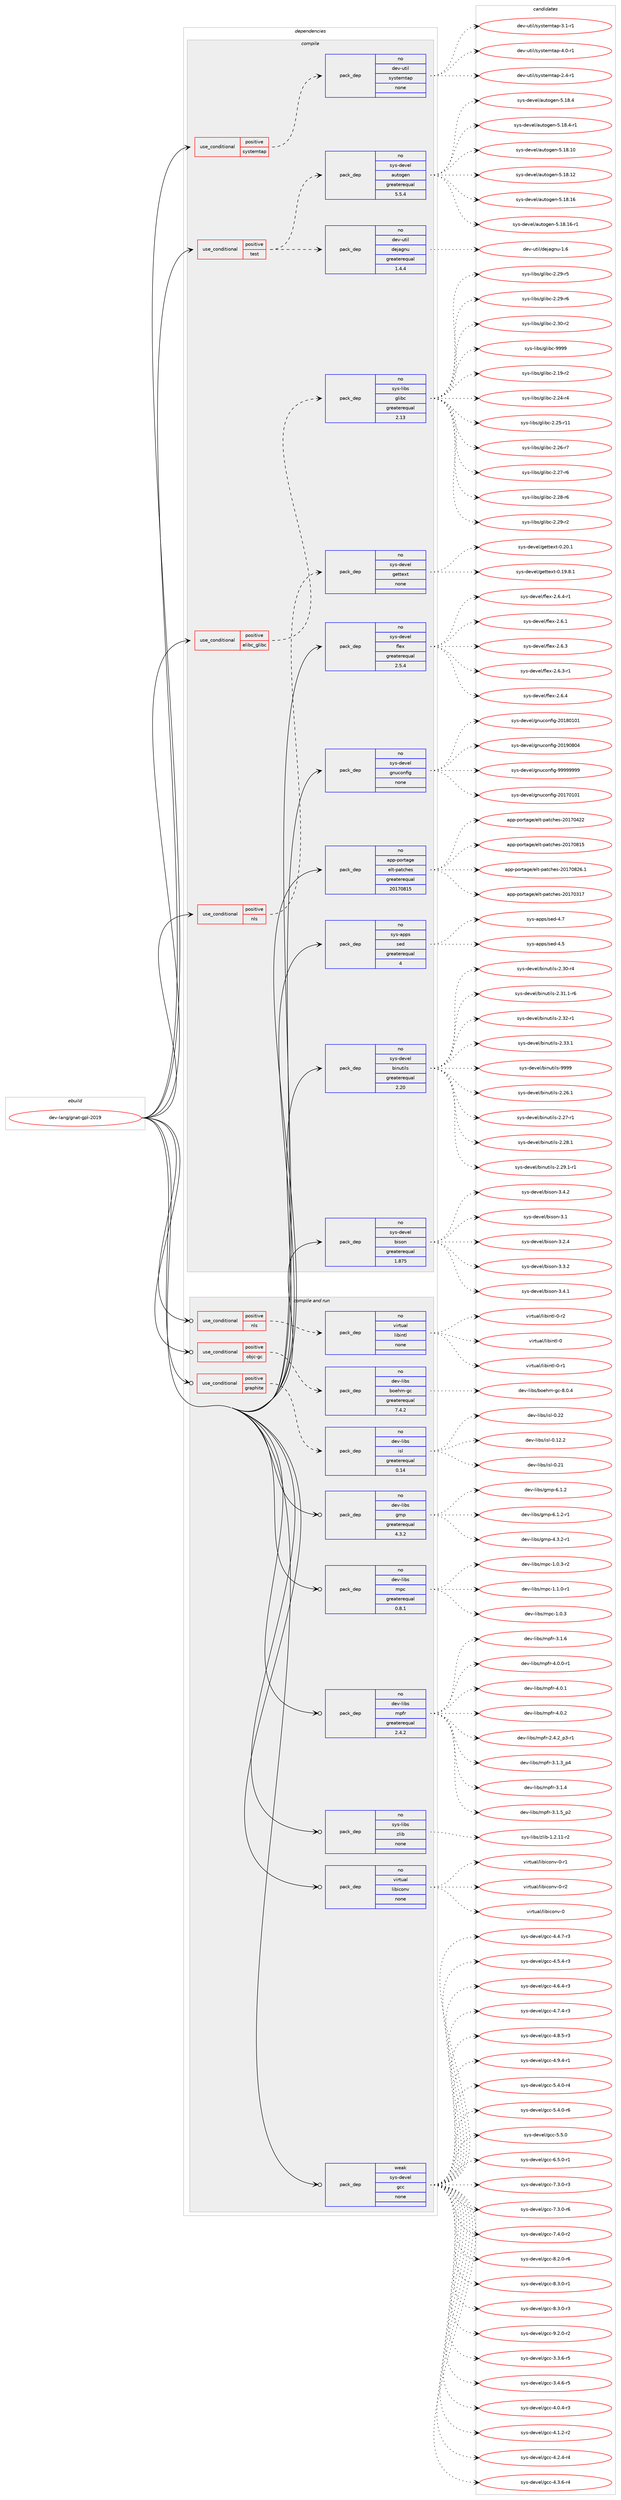 digraph prolog {

# *************
# Graph options
# *************

newrank=true;
concentrate=true;
compound=true;
graph [rankdir=LR,fontname=Helvetica,fontsize=10,ranksep=1.5];#, ranksep=2.5, nodesep=0.2];
edge  [arrowhead=vee];
node  [fontname=Helvetica,fontsize=10];

# **********
# The ebuild
# **********

subgraph cluster_leftcol {
color=gray;
rank=same;
label=<<i>ebuild</i>>;
id [label="dev-lang/gnat-gpl-2019", color=red, width=4, href="../dev-lang/gnat-gpl-2019.svg"];
}

# ****************
# The dependencies
# ****************

subgraph cluster_midcol {
color=gray;
label=<<i>dependencies</i>>;
subgraph cluster_compile {
fillcolor="#eeeeee";
style=filled;
label=<<i>compile</i>>;
subgraph cond129808 {
dependency558229 [label=<<TABLE BORDER="0" CELLBORDER="1" CELLSPACING="0" CELLPADDING="4"><TR><TD ROWSPAN="3" CELLPADDING="10">use_conditional</TD></TR><TR><TD>positive</TD></TR><TR><TD>elibc_glibc</TD></TR></TABLE>>, shape=none, color=red];
subgraph pack417208 {
dependency558230 [label=<<TABLE BORDER="0" CELLBORDER="1" CELLSPACING="0" CELLPADDING="4" WIDTH="220"><TR><TD ROWSPAN="6" CELLPADDING="30">pack_dep</TD></TR><TR><TD WIDTH="110">no</TD></TR><TR><TD>sys-libs</TD></TR><TR><TD>glibc</TD></TR><TR><TD>greaterequal</TD></TR><TR><TD>2.13</TD></TR></TABLE>>, shape=none, color=blue];
}
dependency558229:e -> dependency558230:w [weight=20,style="dashed",arrowhead="vee"];
}
id:e -> dependency558229:w [weight=20,style="solid",arrowhead="vee"];
subgraph cond129809 {
dependency558231 [label=<<TABLE BORDER="0" CELLBORDER="1" CELLSPACING="0" CELLPADDING="4"><TR><TD ROWSPAN="3" CELLPADDING="10">use_conditional</TD></TR><TR><TD>positive</TD></TR><TR><TD>nls</TD></TR></TABLE>>, shape=none, color=red];
subgraph pack417209 {
dependency558232 [label=<<TABLE BORDER="0" CELLBORDER="1" CELLSPACING="0" CELLPADDING="4" WIDTH="220"><TR><TD ROWSPAN="6" CELLPADDING="30">pack_dep</TD></TR><TR><TD WIDTH="110">no</TD></TR><TR><TD>sys-devel</TD></TR><TR><TD>gettext</TD></TR><TR><TD>none</TD></TR><TR><TD></TD></TR></TABLE>>, shape=none, color=blue];
}
dependency558231:e -> dependency558232:w [weight=20,style="dashed",arrowhead="vee"];
}
id:e -> dependency558231:w [weight=20,style="solid",arrowhead="vee"];
subgraph cond129810 {
dependency558233 [label=<<TABLE BORDER="0" CELLBORDER="1" CELLSPACING="0" CELLPADDING="4"><TR><TD ROWSPAN="3" CELLPADDING="10">use_conditional</TD></TR><TR><TD>positive</TD></TR><TR><TD>systemtap</TD></TR></TABLE>>, shape=none, color=red];
subgraph pack417210 {
dependency558234 [label=<<TABLE BORDER="0" CELLBORDER="1" CELLSPACING="0" CELLPADDING="4" WIDTH="220"><TR><TD ROWSPAN="6" CELLPADDING="30">pack_dep</TD></TR><TR><TD WIDTH="110">no</TD></TR><TR><TD>dev-util</TD></TR><TR><TD>systemtap</TD></TR><TR><TD>none</TD></TR><TR><TD></TD></TR></TABLE>>, shape=none, color=blue];
}
dependency558233:e -> dependency558234:w [weight=20,style="dashed",arrowhead="vee"];
}
id:e -> dependency558233:w [weight=20,style="solid",arrowhead="vee"];
subgraph cond129811 {
dependency558235 [label=<<TABLE BORDER="0" CELLBORDER="1" CELLSPACING="0" CELLPADDING="4"><TR><TD ROWSPAN="3" CELLPADDING="10">use_conditional</TD></TR><TR><TD>positive</TD></TR><TR><TD>test</TD></TR></TABLE>>, shape=none, color=red];
subgraph pack417211 {
dependency558236 [label=<<TABLE BORDER="0" CELLBORDER="1" CELLSPACING="0" CELLPADDING="4" WIDTH="220"><TR><TD ROWSPAN="6" CELLPADDING="30">pack_dep</TD></TR><TR><TD WIDTH="110">no</TD></TR><TR><TD>dev-util</TD></TR><TR><TD>dejagnu</TD></TR><TR><TD>greaterequal</TD></TR><TR><TD>1.4.4</TD></TR></TABLE>>, shape=none, color=blue];
}
dependency558235:e -> dependency558236:w [weight=20,style="dashed",arrowhead="vee"];
subgraph pack417212 {
dependency558237 [label=<<TABLE BORDER="0" CELLBORDER="1" CELLSPACING="0" CELLPADDING="4" WIDTH="220"><TR><TD ROWSPAN="6" CELLPADDING="30">pack_dep</TD></TR><TR><TD WIDTH="110">no</TD></TR><TR><TD>sys-devel</TD></TR><TR><TD>autogen</TD></TR><TR><TD>greaterequal</TD></TR><TR><TD>5.5.4</TD></TR></TABLE>>, shape=none, color=blue];
}
dependency558235:e -> dependency558237:w [weight=20,style="dashed",arrowhead="vee"];
}
id:e -> dependency558235:w [weight=20,style="solid",arrowhead="vee"];
subgraph pack417213 {
dependency558238 [label=<<TABLE BORDER="0" CELLBORDER="1" CELLSPACING="0" CELLPADDING="4" WIDTH="220"><TR><TD ROWSPAN="6" CELLPADDING="30">pack_dep</TD></TR><TR><TD WIDTH="110">no</TD></TR><TR><TD>app-portage</TD></TR><TR><TD>elt-patches</TD></TR><TR><TD>greaterequal</TD></TR><TR><TD>20170815</TD></TR></TABLE>>, shape=none, color=blue];
}
id:e -> dependency558238:w [weight=20,style="solid",arrowhead="vee"];
subgraph pack417214 {
dependency558239 [label=<<TABLE BORDER="0" CELLBORDER="1" CELLSPACING="0" CELLPADDING="4" WIDTH="220"><TR><TD ROWSPAN="6" CELLPADDING="30">pack_dep</TD></TR><TR><TD WIDTH="110">no</TD></TR><TR><TD>sys-apps</TD></TR><TR><TD>sed</TD></TR><TR><TD>greaterequal</TD></TR><TR><TD>4</TD></TR></TABLE>>, shape=none, color=blue];
}
id:e -> dependency558239:w [weight=20,style="solid",arrowhead="vee"];
subgraph pack417215 {
dependency558240 [label=<<TABLE BORDER="0" CELLBORDER="1" CELLSPACING="0" CELLPADDING="4" WIDTH="220"><TR><TD ROWSPAN="6" CELLPADDING="30">pack_dep</TD></TR><TR><TD WIDTH="110">no</TD></TR><TR><TD>sys-devel</TD></TR><TR><TD>binutils</TD></TR><TR><TD>greaterequal</TD></TR><TR><TD>2.20</TD></TR></TABLE>>, shape=none, color=blue];
}
id:e -> dependency558240:w [weight=20,style="solid",arrowhead="vee"];
subgraph pack417216 {
dependency558241 [label=<<TABLE BORDER="0" CELLBORDER="1" CELLSPACING="0" CELLPADDING="4" WIDTH="220"><TR><TD ROWSPAN="6" CELLPADDING="30">pack_dep</TD></TR><TR><TD WIDTH="110">no</TD></TR><TR><TD>sys-devel</TD></TR><TR><TD>bison</TD></TR><TR><TD>greaterequal</TD></TR><TR><TD>1.875</TD></TR></TABLE>>, shape=none, color=blue];
}
id:e -> dependency558241:w [weight=20,style="solid",arrowhead="vee"];
subgraph pack417217 {
dependency558242 [label=<<TABLE BORDER="0" CELLBORDER="1" CELLSPACING="0" CELLPADDING="4" WIDTH="220"><TR><TD ROWSPAN="6" CELLPADDING="30">pack_dep</TD></TR><TR><TD WIDTH="110">no</TD></TR><TR><TD>sys-devel</TD></TR><TR><TD>flex</TD></TR><TR><TD>greaterequal</TD></TR><TR><TD>2.5.4</TD></TR></TABLE>>, shape=none, color=blue];
}
id:e -> dependency558242:w [weight=20,style="solid",arrowhead="vee"];
subgraph pack417218 {
dependency558243 [label=<<TABLE BORDER="0" CELLBORDER="1" CELLSPACING="0" CELLPADDING="4" WIDTH="220"><TR><TD ROWSPAN="6" CELLPADDING="30">pack_dep</TD></TR><TR><TD WIDTH="110">no</TD></TR><TR><TD>sys-devel</TD></TR><TR><TD>gnuconfig</TD></TR><TR><TD>none</TD></TR><TR><TD></TD></TR></TABLE>>, shape=none, color=blue];
}
id:e -> dependency558243:w [weight=20,style="solid",arrowhead="vee"];
}
subgraph cluster_compileandrun {
fillcolor="#eeeeee";
style=filled;
label=<<i>compile and run</i>>;
subgraph cond129812 {
dependency558244 [label=<<TABLE BORDER="0" CELLBORDER="1" CELLSPACING="0" CELLPADDING="4"><TR><TD ROWSPAN="3" CELLPADDING="10">use_conditional</TD></TR><TR><TD>positive</TD></TR><TR><TD>graphite</TD></TR></TABLE>>, shape=none, color=red];
subgraph pack417219 {
dependency558245 [label=<<TABLE BORDER="0" CELLBORDER="1" CELLSPACING="0" CELLPADDING="4" WIDTH="220"><TR><TD ROWSPAN="6" CELLPADDING="30">pack_dep</TD></TR><TR><TD WIDTH="110">no</TD></TR><TR><TD>dev-libs</TD></TR><TR><TD>isl</TD></TR><TR><TD>greaterequal</TD></TR><TR><TD>0.14</TD></TR></TABLE>>, shape=none, color=blue];
}
dependency558244:e -> dependency558245:w [weight=20,style="dashed",arrowhead="vee"];
}
id:e -> dependency558244:w [weight=20,style="solid",arrowhead="odotvee"];
subgraph cond129813 {
dependency558246 [label=<<TABLE BORDER="0" CELLBORDER="1" CELLSPACING="0" CELLPADDING="4"><TR><TD ROWSPAN="3" CELLPADDING="10">use_conditional</TD></TR><TR><TD>positive</TD></TR><TR><TD>nls</TD></TR></TABLE>>, shape=none, color=red];
subgraph pack417220 {
dependency558247 [label=<<TABLE BORDER="0" CELLBORDER="1" CELLSPACING="0" CELLPADDING="4" WIDTH="220"><TR><TD ROWSPAN="6" CELLPADDING="30">pack_dep</TD></TR><TR><TD WIDTH="110">no</TD></TR><TR><TD>virtual</TD></TR><TR><TD>libintl</TD></TR><TR><TD>none</TD></TR><TR><TD></TD></TR></TABLE>>, shape=none, color=blue];
}
dependency558246:e -> dependency558247:w [weight=20,style="dashed",arrowhead="vee"];
}
id:e -> dependency558246:w [weight=20,style="solid",arrowhead="odotvee"];
subgraph cond129814 {
dependency558248 [label=<<TABLE BORDER="0" CELLBORDER="1" CELLSPACING="0" CELLPADDING="4"><TR><TD ROWSPAN="3" CELLPADDING="10">use_conditional</TD></TR><TR><TD>positive</TD></TR><TR><TD>objc-gc</TD></TR></TABLE>>, shape=none, color=red];
subgraph pack417221 {
dependency558249 [label=<<TABLE BORDER="0" CELLBORDER="1" CELLSPACING="0" CELLPADDING="4" WIDTH="220"><TR><TD ROWSPAN="6" CELLPADDING="30">pack_dep</TD></TR><TR><TD WIDTH="110">no</TD></TR><TR><TD>dev-libs</TD></TR><TR><TD>boehm-gc</TD></TR><TR><TD>greaterequal</TD></TR><TR><TD>7.4.2</TD></TR></TABLE>>, shape=none, color=blue];
}
dependency558248:e -> dependency558249:w [weight=20,style="dashed",arrowhead="vee"];
}
id:e -> dependency558248:w [weight=20,style="solid",arrowhead="odotvee"];
subgraph pack417222 {
dependency558250 [label=<<TABLE BORDER="0" CELLBORDER="1" CELLSPACING="0" CELLPADDING="4" WIDTH="220"><TR><TD ROWSPAN="6" CELLPADDING="30">pack_dep</TD></TR><TR><TD WIDTH="110">no</TD></TR><TR><TD>dev-libs</TD></TR><TR><TD>gmp</TD></TR><TR><TD>greaterequal</TD></TR><TR><TD>4.3.2</TD></TR></TABLE>>, shape=none, color=blue];
}
id:e -> dependency558250:w [weight=20,style="solid",arrowhead="odotvee"];
subgraph pack417223 {
dependency558251 [label=<<TABLE BORDER="0" CELLBORDER="1" CELLSPACING="0" CELLPADDING="4" WIDTH="220"><TR><TD ROWSPAN="6" CELLPADDING="30">pack_dep</TD></TR><TR><TD WIDTH="110">no</TD></TR><TR><TD>dev-libs</TD></TR><TR><TD>mpc</TD></TR><TR><TD>greaterequal</TD></TR><TR><TD>0.8.1</TD></TR></TABLE>>, shape=none, color=blue];
}
id:e -> dependency558251:w [weight=20,style="solid",arrowhead="odotvee"];
subgraph pack417224 {
dependency558252 [label=<<TABLE BORDER="0" CELLBORDER="1" CELLSPACING="0" CELLPADDING="4" WIDTH="220"><TR><TD ROWSPAN="6" CELLPADDING="30">pack_dep</TD></TR><TR><TD WIDTH="110">no</TD></TR><TR><TD>dev-libs</TD></TR><TR><TD>mpfr</TD></TR><TR><TD>greaterequal</TD></TR><TR><TD>2.4.2</TD></TR></TABLE>>, shape=none, color=blue];
}
id:e -> dependency558252:w [weight=20,style="solid",arrowhead="odotvee"];
subgraph pack417225 {
dependency558253 [label=<<TABLE BORDER="0" CELLBORDER="1" CELLSPACING="0" CELLPADDING="4" WIDTH="220"><TR><TD ROWSPAN="6" CELLPADDING="30">pack_dep</TD></TR><TR><TD WIDTH="110">no</TD></TR><TR><TD>sys-libs</TD></TR><TR><TD>zlib</TD></TR><TR><TD>none</TD></TR><TR><TD></TD></TR></TABLE>>, shape=none, color=blue];
}
id:e -> dependency558253:w [weight=20,style="solid",arrowhead="odotvee"];
subgraph pack417226 {
dependency558254 [label=<<TABLE BORDER="0" CELLBORDER="1" CELLSPACING="0" CELLPADDING="4" WIDTH="220"><TR><TD ROWSPAN="6" CELLPADDING="30">pack_dep</TD></TR><TR><TD WIDTH="110">no</TD></TR><TR><TD>virtual</TD></TR><TR><TD>libiconv</TD></TR><TR><TD>none</TD></TR><TR><TD></TD></TR></TABLE>>, shape=none, color=blue];
}
id:e -> dependency558254:w [weight=20,style="solid",arrowhead="odotvee"];
subgraph pack417227 {
dependency558255 [label=<<TABLE BORDER="0" CELLBORDER="1" CELLSPACING="0" CELLPADDING="4" WIDTH="220"><TR><TD ROWSPAN="6" CELLPADDING="30">pack_dep</TD></TR><TR><TD WIDTH="110">weak</TD></TR><TR><TD>sys-devel</TD></TR><TR><TD>gcc</TD></TR><TR><TD>none</TD></TR><TR><TD></TD></TR></TABLE>>, shape=none, color=blue];
}
id:e -> dependency558255:w [weight=20,style="solid",arrowhead="odotvee"];
}
subgraph cluster_run {
fillcolor="#eeeeee";
style=filled;
label=<<i>run</i>>;
}
}

# **************
# The candidates
# **************

subgraph cluster_choices {
rank=same;
color=gray;
label=<<i>candidates</i>>;

subgraph choice417208 {
color=black;
nodesep=1;
choice115121115451081059811547103108105989945504649574511450 [label="sys-libs/glibc-2.19-r2", color=red, width=4,href="../sys-libs/glibc-2.19-r2.svg"];
choice115121115451081059811547103108105989945504650524511452 [label="sys-libs/glibc-2.24-r4", color=red, width=4,href="../sys-libs/glibc-2.24-r4.svg"];
choice11512111545108105981154710310810598994550465053451144949 [label="sys-libs/glibc-2.25-r11", color=red, width=4,href="../sys-libs/glibc-2.25-r11.svg"];
choice115121115451081059811547103108105989945504650544511455 [label="sys-libs/glibc-2.26-r7", color=red, width=4,href="../sys-libs/glibc-2.26-r7.svg"];
choice115121115451081059811547103108105989945504650554511454 [label="sys-libs/glibc-2.27-r6", color=red, width=4,href="../sys-libs/glibc-2.27-r6.svg"];
choice115121115451081059811547103108105989945504650564511454 [label="sys-libs/glibc-2.28-r6", color=red, width=4,href="../sys-libs/glibc-2.28-r6.svg"];
choice115121115451081059811547103108105989945504650574511450 [label="sys-libs/glibc-2.29-r2", color=red, width=4,href="../sys-libs/glibc-2.29-r2.svg"];
choice115121115451081059811547103108105989945504650574511453 [label="sys-libs/glibc-2.29-r5", color=red, width=4,href="../sys-libs/glibc-2.29-r5.svg"];
choice115121115451081059811547103108105989945504650574511454 [label="sys-libs/glibc-2.29-r6", color=red, width=4,href="../sys-libs/glibc-2.29-r6.svg"];
choice115121115451081059811547103108105989945504651484511450 [label="sys-libs/glibc-2.30-r2", color=red, width=4,href="../sys-libs/glibc-2.30-r2.svg"];
choice11512111545108105981154710310810598994557575757 [label="sys-libs/glibc-9999", color=red, width=4,href="../sys-libs/glibc-9999.svg"];
dependency558230:e -> choice115121115451081059811547103108105989945504649574511450:w [style=dotted,weight="100"];
dependency558230:e -> choice115121115451081059811547103108105989945504650524511452:w [style=dotted,weight="100"];
dependency558230:e -> choice11512111545108105981154710310810598994550465053451144949:w [style=dotted,weight="100"];
dependency558230:e -> choice115121115451081059811547103108105989945504650544511455:w [style=dotted,weight="100"];
dependency558230:e -> choice115121115451081059811547103108105989945504650554511454:w [style=dotted,weight="100"];
dependency558230:e -> choice115121115451081059811547103108105989945504650564511454:w [style=dotted,weight="100"];
dependency558230:e -> choice115121115451081059811547103108105989945504650574511450:w [style=dotted,weight="100"];
dependency558230:e -> choice115121115451081059811547103108105989945504650574511453:w [style=dotted,weight="100"];
dependency558230:e -> choice115121115451081059811547103108105989945504650574511454:w [style=dotted,weight="100"];
dependency558230:e -> choice115121115451081059811547103108105989945504651484511450:w [style=dotted,weight="100"];
dependency558230:e -> choice11512111545108105981154710310810598994557575757:w [style=dotted,weight="100"];
}
subgraph choice417209 {
color=black;
nodesep=1;
choice1151211154510010111810110847103101116116101120116454846495746564649 [label="sys-devel/gettext-0.19.8.1", color=red, width=4,href="../sys-devel/gettext-0.19.8.1.svg"];
choice115121115451001011181011084710310111611610112011645484650484649 [label="sys-devel/gettext-0.20.1", color=red, width=4,href="../sys-devel/gettext-0.20.1.svg"];
dependency558232:e -> choice1151211154510010111810110847103101116116101120116454846495746564649:w [style=dotted,weight="100"];
dependency558232:e -> choice115121115451001011181011084710310111611610112011645484650484649:w [style=dotted,weight="100"];
}
subgraph choice417210 {
color=black;
nodesep=1;
choice100101118451171161051084711512111511610110911697112455046524511449 [label="dev-util/systemtap-2.4-r1", color=red, width=4,href="../dev-util/systemtap-2.4-r1.svg"];
choice100101118451171161051084711512111511610110911697112455146494511449 [label="dev-util/systemtap-3.1-r1", color=red, width=4,href="../dev-util/systemtap-3.1-r1.svg"];
choice100101118451171161051084711512111511610110911697112455246484511449 [label="dev-util/systemtap-4.0-r1", color=red, width=4,href="../dev-util/systemtap-4.0-r1.svg"];
dependency558234:e -> choice100101118451171161051084711512111511610110911697112455046524511449:w [style=dotted,weight="100"];
dependency558234:e -> choice100101118451171161051084711512111511610110911697112455146494511449:w [style=dotted,weight="100"];
dependency558234:e -> choice100101118451171161051084711512111511610110911697112455246484511449:w [style=dotted,weight="100"];
}
subgraph choice417211 {
color=black;
nodesep=1;
choice10010111845117116105108471001011069710311011745494654 [label="dev-util/dejagnu-1.6", color=red, width=4,href="../dev-util/dejagnu-1.6.svg"];
dependency558236:e -> choice10010111845117116105108471001011069710311011745494654:w [style=dotted,weight="100"];
}
subgraph choice417212 {
color=black;
nodesep=1;
choice1151211154510010111810110847971171161111031011104553464956464948 [label="sys-devel/autogen-5.18.10", color=red, width=4,href="../sys-devel/autogen-5.18.10.svg"];
choice1151211154510010111810110847971171161111031011104553464956464950 [label="sys-devel/autogen-5.18.12", color=red, width=4,href="../sys-devel/autogen-5.18.12.svg"];
choice1151211154510010111810110847971171161111031011104553464956464954 [label="sys-devel/autogen-5.18.16", color=red, width=4,href="../sys-devel/autogen-5.18.16.svg"];
choice11512111545100101118101108479711711611110310111045534649564649544511449 [label="sys-devel/autogen-5.18.16-r1", color=red, width=4,href="../sys-devel/autogen-5.18.16-r1.svg"];
choice11512111545100101118101108479711711611110310111045534649564652 [label="sys-devel/autogen-5.18.4", color=red, width=4,href="../sys-devel/autogen-5.18.4.svg"];
choice115121115451001011181011084797117116111103101110455346495646524511449 [label="sys-devel/autogen-5.18.4-r1", color=red, width=4,href="../sys-devel/autogen-5.18.4-r1.svg"];
dependency558237:e -> choice1151211154510010111810110847971171161111031011104553464956464948:w [style=dotted,weight="100"];
dependency558237:e -> choice1151211154510010111810110847971171161111031011104553464956464950:w [style=dotted,weight="100"];
dependency558237:e -> choice1151211154510010111810110847971171161111031011104553464956464954:w [style=dotted,weight="100"];
dependency558237:e -> choice11512111545100101118101108479711711611110310111045534649564649544511449:w [style=dotted,weight="100"];
dependency558237:e -> choice11512111545100101118101108479711711611110310111045534649564652:w [style=dotted,weight="100"];
dependency558237:e -> choice115121115451001011181011084797117116111103101110455346495646524511449:w [style=dotted,weight="100"];
}
subgraph choice417213 {
color=black;
nodesep=1;
choice97112112451121111141169710310147101108116451129711699104101115455048495548514955 [label="app-portage/elt-patches-20170317", color=red, width=4,href="../app-portage/elt-patches-20170317.svg"];
choice97112112451121111141169710310147101108116451129711699104101115455048495548525050 [label="app-portage/elt-patches-20170422", color=red, width=4,href="../app-portage/elt-patches-20170422.svg"];
choice97112112451121111141169710310147101108116451129711699104101115455048495548564953 [label="app-portage/elt-patches-20170815", color=red, width=4,href="../app-portage/elt-patches-20170815.svg"];
choice971121124511211111411697103101471011081164511297116991041011154550484955485650544649 [label="app-portage/elt-patches-20170826.1", color=red, width=4,href="../app-portage/elt-patches-20170826.1.svg"];
dependency558238:e -> choice97112112451121111141169710310147101108116451129711699104101115455048495548514955:w [style=dotted,weight="100"];
dependency558238:e -> choice97112112451121111141169710310147101108116451129711699104101115455048495548525050:w [style=dotted,weight="100"];
dependency558238:e -> choice97112112451121111141169710310147101108116451129711699104101115455048495548564953:w [style=dotted,weight="100"];
dependency558238:e -> choice971121124511211111411697103101471011081164511297116991041011154550484955485650544649:w [style=dotted,weight="100"];
}
subgraph choice417214 {
color=black;
nodesep=1;
choice11512111545971121121154711510110045524653 [label="sys-apps/sed-4.5", color=red, width=4,href="../sys-apps/sed-4.5.svg"];
choice11512111545971121121154711510110045524655 [label="sys-apps/sed-4.7", color=red, width=4,href="../sys-apps/sed-4.7.svg"];
dependency558239:e -> choice11512111545971121121154711510110045524653:w [style=dotted,weight="100"];
dependency558239:e -> choice11512111545971121121154711510110045524655:w [style=dotted,weight="100"];
}
subgraph choice417215 {
color=black;
nodesep=1;
choice11512111545100101118101108479810511011711610510811545504650544649 [label="sys-devel/binutils-2.26.1", color=red, width=4,href="../sys-devel/binutils-2.26.1.svg"];
choice11512111545100101118101108479810511011711610510811545504650554511449 [label="sys-devel/binutils-2.27-r1", color=red, width=4,href="../sys-devel/binutils-2.27-r1.svg"];
choice11512111545100101118101108479810511011711610510811545504650564649 [label="sys-devel/binutils-2.28.1", color=red, width=4,href="../sys-devel/binutils-2.28.1.svg"];
choice115121115451001011181011084798105110117116105108115455046505746494511449 [label="sys-devel/binutils-2.29.1-r1", color=red, width=4,href="../sys-devel/binutils-2.29.1-r1.svg"];
choice11512111545100101118101108479810511011711610510811545504651484511452 [label="sys-devel/binutils-2.30-r4", color=red, width=4,href="../sys-devel/binutils-2.30-r4.svg"];
choice115121115451001011181011084798105110117116105108115455046514946494511454 [label="sys-devel/binutils-2.31.1-r6", color=red, width=4,href="../sys-devel/binutils-2.31.1-r6.svg"];
choice11512111545100101118101108479810511011711610510811545504651504511449 [label="sys-devel/binutils-2.32-r1", color=red, width=4,href="../sys-devel/binutils-2.32-r1.svg"];
choice11512111545100101118101108479810511011711610510811545504651514649 [label="sys-devel/binutils-2.33.1", color=red, width=4,href="../sys-devel/binutils-2.33.1.svg"];
choice1151211154510010111810110847981051101171161051081154557575757 [label="sys-devel/binutils-9999", color=red, width=4,href="../sys-devel/binutils-9999.svg"];
dependency558240:e -> choice11512111545100101118101108479810511011711610510811545504650544649:w [style=dotted,weight="100"];
dependency558240:e -> choice11512111545100101118101108479810511011711610510811545504650554511449:w [style=dotted,weight="100"];
dependency558240:e -> choice11512111545100101118101108479810511011711610510811545504650564649:w [style=dotted,weight="100"];
dependency558240:e -> choice115121115451001011181011084798105110117116105108115455046505746494511449:w [style=dotted,weight="100"];
dependency558240:e -> choice11512111545100101118101108479810511011711610510811545504651484511452:w [style=dotted,weight="100"];
dependency558240:e -> choice115121115451001011181011084798105110117116105108115455046514946494511454:w [style=dotted,weight="100"];
dependency558240:e -> choice11512111545100101118101108479810511011711610510811545504651504511449:w [style=dotted,weight="100"];
dependency558240:e -> choice11512111545100101118101108479810511011711610510811545504651514649:w [style=dotted,weight="100"];
dependency558240:e -> choice1151211154510010111810110847981051101171161051081154557575757:w [style=dotted,weight="100"];
}
subgraph choice417216 {
color=black;
nodesep=1;
choice11512111545100101118101108479810511511111045514649 [label="sys-devel/bison-3.1", color=red, width=4,href="../sys-devel/bison-3.1.svg"];
choice115121115451001011181011084798105115111110455146504652 [label="sys-devel/bison-3.2.4", color=red, width=4,href="../sys-devel/bison-3.2.4.svg"];
choice115121115451001011181011084798105115111110455146514650 [label="sys-devel/bison-3.3.2", color=red, width=4,href="../sys-devel/bison-3.3.2.svg"];
choice115121115451001011181011084798105115111110455146524649 [label="sys-devel/bison-3.4.1", color=red, width=4,href="../sys-devel/bison-3.4.1.svg"];
choice115121115451001011181011084798105115111110455146524650 [label="sys-devel/bison-3.4.2", color=red, width=4,href="../sys-devel/bison-3.4.2.svg"];
dependency558241:e -> choice11512111545100101118101108479810511511111045514649:w [style=dotted,weight="100"];
dependency558241:e -> choice115121115451001011181011084798105115111110455146504652:w [style=dotted,weight="100"];
dependency558241:e -> choice115121115451001011181011084798105115111110455146514650:w [style=dotted,weight="100"];
dependency558241:e -> choice115121115451001011181011084798105115111110455146524649:w [style=dotted,weight="100"];
dependency558241:e -> choice115121115451001011181011084798105115111110455146524650:w [style=dotted,weight="100"];
}
subgraph choice417217 {
color=black;
nodesep=1;
choice1151211154510010111810110847102108101120455046544649 [label="sys-devel/flex-2.6.1", color=red, width=4,href="../sys-devel/flex-2.6.1.svg"];
choice1151211154510010111810110847102108101120455046544651 [label="sys-devel/flex-2.6.3", color=red, width=4,href="../sys-devel/flex-2.6.3.svg"];
choice11512111545100101118101108471021081011204550465446514511449 [label="sys-devel/flex-2.6.3-r1", color=red, width=4,href="../sys-devel/flex-2.6.3-r1.svg"];
choice1151211154510010111810110847102108101120455046544652 [label="sys-devel/flex-2.6.4", color=red, width=4,href="../sys-devel/flex-2.6.4.svg"];
choice11512111545100101118101108471021081011204550465446524511449 [label="sys-devel/flex-2.6.4-r1", color=red, width=4,href="../sys-devel/flex-2.6.4-r1.svg"];
dependency558242:e -> choice1151211154510010111810110847102108101120455046544649:w [style=dotted,weight="100"];
dependency558242:e -> choice1151211154510010111810110847102108101120455046544651:w [style=dotted,weight="100"];
dependency558242:e -> choice11512111545100101118101108471021081011204550465446514511449:w [style=dotted,weight="100"];
dependency558242:e -> choice1151211154510010111810110847102108101120455046544652:w [style=dotted,weight="100"];
dependency558242:e -> choice11512111545100101118101108471021081011204550465446524511449:w [style=dotted,weight="100"];
}
subgraph choice417218 {
color=black;
nodesep=1;
choice115121115451001011181011084710311011799111110102105103455048495548494849 [label="sys-devel/gnuconfig-20170101", color=red, width=4,href="../sys-devel/gnuconfig-20170101.svg"];
choice115121115451001011181011084710311011799111110102105103455048495648494849 [label="sys-devel/gnuconfig-20180101", color=red, width=4,href="../sys-devel/gnuconfig-20180101.svg"];
choice115121115451001011181011084710311011799111110102105103455048495748564852 [label="sys-devel/gnuconfig-20190804", color=red, width=4,href="../sys-devel/gnuconfig-20190804.svg"];
choice115121115451001011181011084710311011799111110102105103455757575757575757 [label="sys-devel/gnuconfig-99999999", color=red, width=4,href="../sys-devel/gnuconfig-99999999.svg"];
dependency558243:e -> choice115121115451001011181011084710311011799111110102105103455048495548494849:w [style=dotted,weight="100"];
dependency558243:e -> choice115121115451001011181011084710311011799111110102105103455048495648494849:w [style=dotted,weight="100"];
dependency558243:e -> choice115121115451001011181011084710311011799111110102105103455048495748564852:w [style=dotted,weight="100"];
dependency558243:e -> choice115121115451001011181011084710311011799111110102105103455757575757575757:w [style=dotted,weight="100"];
}
subgraph choice417219 {
color=black;
nodesep=1;
choice10010111845108105981154710511510845484649504650 [label="dev-libs/isl-0.12.2", color=red, width=4,href="../dev-libs/isl-0.12.2.svg"];
choice1001011184510810598115471051151084548465049 [label="dev-libs/isl-0.21", color=red, width=4,href="../dev-libs/isl-0.21.svg"];
choice1001011184510810598115471051151084548465050 [label="dev-libs/isl-0.22", color=red, width=4,href="../dev-libs/isl-0.22.svg"];
dependency558245:e -> choice10010111845108105981154710511510845484649504650:w [style=dotted,weight="100"];
dependency558245:e -> choice1001011184510810598115471051151084548465049:w [style=dotted,weight="100"];
dependency558245:e -> choice1001011184510810598115471051151084548465050:w [style=dotted,weight="100"];
}
subgraph choice417220 {
color=black;
nodesep=1;
choice1181051141161179710847108105981051101161084548 [label="virtual/libintl-0", color=red, width=4,href="../virtual/libintl-0.svg"];
choice11810511411611797108471081059810511011610845484511449 [label="virtual/libintl-0-r1", color=red, width=4,href="../virtual/libintl-0-r1.svg"];
choice11810511411611797108471081059810511011610845484511450 [label="virtual/libintl-0-r2", color=red, width=4,href="../virtual/libintl-0-r2.svg"];
dependency558247:e -> choice1181051141161179710847108105981051101161084548:w [style=dotted,weight="100"];
dependency558247:e -> choice11810511411611797108471081059810511011610845484511449:w [style=dotted,weight="100"];
dependency558247:e -> choice11810511411611797108471081059810511011610845484511450:w [style=dotted,weight="100"];
}
subgraph choice417221 {
color=black;
nodesep=1;
choice100101118451081059811547981111011041094510399455646484652 [label="dev-libs/boehm-gc-8.0.4", color=red, width=4,href="../dev-libs/boehm-gc-8.0.4.svg"];
dependency558249:e -> choice100101118451081059811547981111011041094510399455646484652:w [style=dotted,weight="100"];
}
subgraph choice417222 {
color=black;
nodesep=1;
choice1001011184510810598115471031091124552465146504511449 [label="dev-libs/gmp-4.3.2-r1", color=red, width=4,href="../dev-libs/gmp-4.3.2-r1.svg"];
choice100101118451081059811547103109112455446494650 [label="dev-libs/gmp-6.1.2", color=red, width=4,href="../dev-libs/gmp-6.1.2.svg"];
choice1001011184510810598115471031091124554464946504511449 [label="dev-libs/gmp-6.1.2-r1", color=red, width=4,href="../dev-libs/gmp-6.1.2-r1.svg"];
dependency558250:e -> choice1001011184510810598115471031091124552465146504511449:w [style=dotted,weight="100"];
dependency558250:e -> choice100101118451081059811547103109112455446494650:w [style=dotted,weight="100"];
dependency558250:e -> choice1001011184510810598115471031091124554464946504511449:w [style=dotted,weight="100"];
}
subgraph choice417223 {
color=black;
nodesep=1;
choice10010111845108105981154710911299454946484651 [label="dev-libs/mpc-1.0.3", color=red, width=4,href="../dev-libs/mpc-1.0.3.svg"];
choice100101118451081059811547109112994549464846514511450 [label="dev-libs/mpc-1.0.3-r2", color=red, width=4,href="../dev-libs/mpc-1.0.3-r2.svg"];
choice100101118451081059811547109112994549464946484511449 [label="dev-libs/mpc-1.1.0-r1", color=red, width=4,href="../dev-libs/mpc-1.1.0-r1.svg"];
dependency558251:e -> choice10010111845108105981154710911299454946484651:w [style=dotted,weight="100"];
dependency558251:e -> choice100101118451081059811547109112994549464846514511450:w [style=dotted,weight="100"];
dependency558251:e -> choice100101118451081059811547109112994549464946484511449:w [style=dotted,weight="100"];
}
subgraph choice417224 {
color=black;
nodesep=1;
choice10010111845108105981154710911210211445504652465095112514511449 [label="dev-libs/mpfr-2.4.2_p3-r1", color=red, width=4,href="../dev-libs/mpfr-2.4.2_p3-r1.svg"];
choice1001011184510810598115471091121021144551464946519511252 [label="dev-libs/mpfr-3.1.3_p4", color=red, width=4,href="../dev-libs/mpfr-3.1.3_p4.svg"];
choice100101118451081059811547109112102114455146494652 [label="dev-libs/mpfr-3.1.4", color=red, width=4,href="../dev-libs/mpfr-3.1.4.svg"];
choice1001011184510810598115471091121021144551464946539511250 [label="dev-libs/mpfr-3.1.5_p2", color=red, width=4,href="../dev-libs/mpfr-3.1.5_p2.svg"];
choice100101118451081059811547109112102114455146494654 [label="dev-libs/mpfr-3.1.6", color=red, width=4,href="../dev-libs/mpfr-3.1.6.svg"];
choice1001011184510810598115471091121021144552464846484511449 [label="dev-libs/mpfr-4.0.0-r1", color=red, width=4,href="../dev-libs/mpfr-4.0.0-r1.svg"];
choice100101118451081059811547109112102114455246484649 [label="dev-libs/mpfr-4.0.1", color=red, width=4,href="../dev-libs/mpfr-4.0.1.svg"];
choice100101118451081059811547109112102114455246484650 [label="dev-libs/mpfr-4.0.2", color=red, width=4,href="../dev-libs/mpfr-4.0.2.svg"];
dependency558252:e -> choice10010111845108105981154710911210211445504652465095112514511449:w [style=dotted,weight="100"];
dependency558252:e -> choice1001011184510810598115471091121021144551464946519511252:w [style=dotted,weight="100"];
dependency558252:e -> choice100101118451081059811547109112102114455146494652:w [style=dotted,weight="100"];
dependency558252:e -> choice1001011184510810598115471091121021144551464946539511250:w [style=dotted,weight="100"];
dependency558252:e -> choice100101118451081059811547109112102114455146494654:w [style=dotted,weight="100"];
dependency558252:e -> choice1001011184510810598115471091121021144552464846484511449:w [style=dotted,weight="100"];
dependency558252:e -> choice100101118451081059811547109112102114455246484649:w [style=dotted,weight="100"];
dependency558252:e -> choice100101118451081059811547109112102114455246484650:w [style=dotted,weight="100"];
}
subgraph choice417225 {
color=black;
nodesep=1;
choice11512111545108105981154712210810598454946504649494511450 [label="sys-libs/zlib-1.2.11-r2", color=red, width=4,href="../sys-libs/zlib-1.2.11-r2.svg"];
dependency558253:e -> choice11512111545108105981154712210810598454946504649494511450:w [style=dotted,weight="100"];
}
subgraph choice417226 {
color=black;
nodesep=1;
choice118105114116117971084710810598105991111101184548 [label="virtual/libiconv-0", color=red, width=4,href="../virtual/libiconv-0.svg"];
choice1181051141161179710847108105981059911111011845484511449 [label="virtual/libiconv-0-r1", color=red, width=4,href="../virtual/libiconv-0-r1.svg"];
choice1181051141161179710847108105981059911111011845484511450 [label="virtual/libiconv-0-r2", color=red, width=4,href="../virtual/libiconv-0-r2.svg"];
dependency558254:e -> choice118105114116117971084710810598105991111101184548:w [style=dotted,weight="100"];
dependency558254:e -> choice1181051141161179710847108105981059911111011845484511449:w [style=dotted,weight="100"];
dependency558254:e -> choice1181051141161179710847108105981059911111011845484511450:w [style=dotted,weight="100"];
}
subgraph choice417227 {
color=black;
nodesep=1;
choice115121115451001011181011084710399994551465146544511453 [label="sys-devel/gcc-3.3.6-r5", color=red, width=4,href="../sys-devel/gcc-3.3.6-r5.svg"];
choice115121115451001011181011084710399994551465246544511453 [label="sys-devel/gcc-3.4.6-r5", color=red, width=4,href="../sys-devel/gcc-3.4.6-r5.svg"];
choice115121115451001011181011084710399994552464846524511451 [label="sys-devel/gcc-4.0.4-r3", color=red, width=4,href="../sys-devel/gcc-4.0.4-r3.svg"];
choice115121115451001011181011084710399994552464946504511450 [label="sys-devel/gcc-4.1.2-r2", color=red, width=4,href="../sys-devel/gcc-4.1.2-r2.svg"];
choice115121115451001011181011084710399994552465046524511452 [label="sys-devel/gcc-4.2.4-r4", color=red, width=4,href="../sys-devel/gcc-4.2.4-r4.svg"];
choice115121115451001011181011084710399994552465146544511452 [label="sys-devel/gcc-4.3.6-r4", color=red, width=4,href="../sys-devel/gcc-4.3.6-r4.svg"];
choice115121115451001011181011084710399994552465246554511451 [label="sys-devel/gcc-4.4.7-r3", color=red, width=4,href="../sys-devel/gcc-4.4.7-r3.svg"];
choice115121115451001011181011084710399994552465346524511451 [label="sys-devel/gcc-4.5.4-r3", color=red, width=4,href="../sys-devel/gcc-4.5.4-r3.svg"];
choice115121115451001011181011084710399994552465446524511451 [label="sys-devel/gcc-4.6.4-r3", color=red, width=4,href="../sys-devel/gcc-4.6.4-r3.svg"];
choice115121115451001011181011084710399994552465546524511451 [label="sys-devel/gcc-4.7.4-r3", color=red, width=4,href="../sys-devel/gcc-4.7.4-r3.svg"];
choice115121115451001011181011084710399994552465646534511451 [label="sys-devel/gcc-4.8.5-r3", color=red, width=4,href="../sys-devel/gcc-4.8.5-r3.svg"];
choice115121115451001011181011084710399994552465746524511449 [label="sys-devel/gcc-4.9.4-r1", color=red, width=4,href="../sys-devel/gcc-4.9.4-r1.svg"];
choice115121115451001011181011084710399994553465246484511452 [label="sys-devel/gcc-5.4.0-r4", color=red, width=4,href="../sys-devel/gcc-5.4.0-r4.svg"];
choice115121115451001011181011084710399994553465246484511454 [label="sys-devel/gcc-5.4.0-r6", color=red, width=4,href="../sys-devel/gcc-5.4.0-r6.svg"];
choice11512111545100101118101108471039999455346534648 [label="sys-devel/gcc-5.5.0", color=red, width=4,href="../sys-devel/gcc-5.5.0.svg"];
choice115121115451001011181011084710399994554465346484511449 [label="sys-devel/gcc-6.5.0-r1", color=red, width=4,href="../sys-devel/gcc-6.5.0-r1.svg"];
choice115121115451001011181011084710399994555465146484511451 [label="sys-devel/gcc-7.3.0-r3", color=red, width=4,href="../sys-devel/gcc-7.3.0-r3.svg"];
choice115121115451001011181011084710399994555465146484511454 [label="sys-devel/gcc-7.3.0-r6", color=red, width=4,href="../sys-devel/gcc-7.3.0-r6.svg"];
choice115121115451001011181011084710399994555465246484511450 [label="sys-devel/gcc-7.4.0-r2", color=red, width=4,href="../sys-devel/gcc-7.4.0-r2.svg"];
choice115121115451001011181011084710399994556465046484511454 [label="sys-devel/gcc-8.2.0-r6", color=red, width=4,href="../sys-devel/gcc-8.2.0-r6.svg"];
choice115121115451001011181011084710399994556465146484511449 [label="sys-devel/gcc-8.3.0-r1", color=red, width=4,href="../sys-devel/gcc-8.3.0-r1.svg"];
choice115121115451001011181011084710399994556465146484511451 [label="sys-devel/gcc-8.3.0-r3", color=red, width=4,href="../sys-devel/gcc-8.3.0-r3.svg"];
choice115121115451001011181011084710399994557465046484511450 [label="sys-devel/gcc-9.2.0-r2", color=red, width=4,href="../sys-devel/gcc-9.2.0-r2.svg"];
dependency558255:e -> choice115121115451001011181011084710399994551465146544511453:w [style=dotted,weight="100"];
dependency558255:e -> choice115121115451001011181011084710399994551465246544511453:w [style=dotted,weight="100"];
dependency558255:e -> choice115121115451001011181011084710399994552464846524511451:w [style=dotted,weight="100"];
dependency558255:e -> choice115121115451001011181011084710399994552464946504511450:w [style=dotted,weight="100"];
dependency558255:e -> choice115121115451001011181011084710399994552465046524511452:w [style=dotted,weight="100"];
dependency558255:e -> choice115121115451001011181011084710399994552465146544511452:w [style=dotted,weight="100"];
dependency558255:e -> choice115121115451001011181011084710399994552465246554511451:w [style=dotted,weight="100"];
dependency558255:e -> choice115121115451001011181011084710399994552465346524511451:w [style=dotted,weight="100"];
dependency558255:e -> choice115121115451001011181011084710399994552465446524511451:w [style=dotted,weight="100"];
dependency558255:e -> choice115121115451001011181011084710399994552465546524511451:w [style=dotted,weight="100"];
dependency558255:e -> choice115121115451001011181011084710399994552465646534511451:w [style=dotted,weight="100"];
dependency558255:e -> choice115121115451001011181011084710399994552465746524511449:w [style=dotted,weight="100"];
dependency558255:e -> choice115121115451001011181011084710399994553465246484511452:w [style=dotted,weight="100"];
dependency558255:e -> choice115121115451001011181011084710399994553465246484511454:w [style=dotted,weight="100"];
dependency558255:e -> choice11512111545100101118101108471039999455346534648:w [style=dotted,weight="100"];
dependency558255:e -> choice115121115451001011181011084710399994554465346484511449:w [style=dotted,weight="100"];
dependency558255:e -> choice115121115451001011181011084710399994555465146484511451:w [style=dotted,weight="100"];
dependency558255:e -> choice115121115451001011181011084710399994555465146484511454:w [style=dotted,weight="100"];
dependency558255:e -> choice115121115451001011181011084710399994555465246484511450:w [style=dotted,weight="100"];
dependency558255:e -> choice115121115451001011181011084710399994556465046484511454:w [style=dotted,weight="100"];
dependency558255:e -> choice115121115451001011181011084710399994556465146484511449:w [style=dotted,weight="100"];
dependency558255:e -> choice115121115451001011181011084710399994556465146484511451:w [style=dotted,weight="100"];
dependency558255:e -> choice115121115451001011181011084710399994557465046484511450:w [style=dotted,weight="100"];
}
}

}
